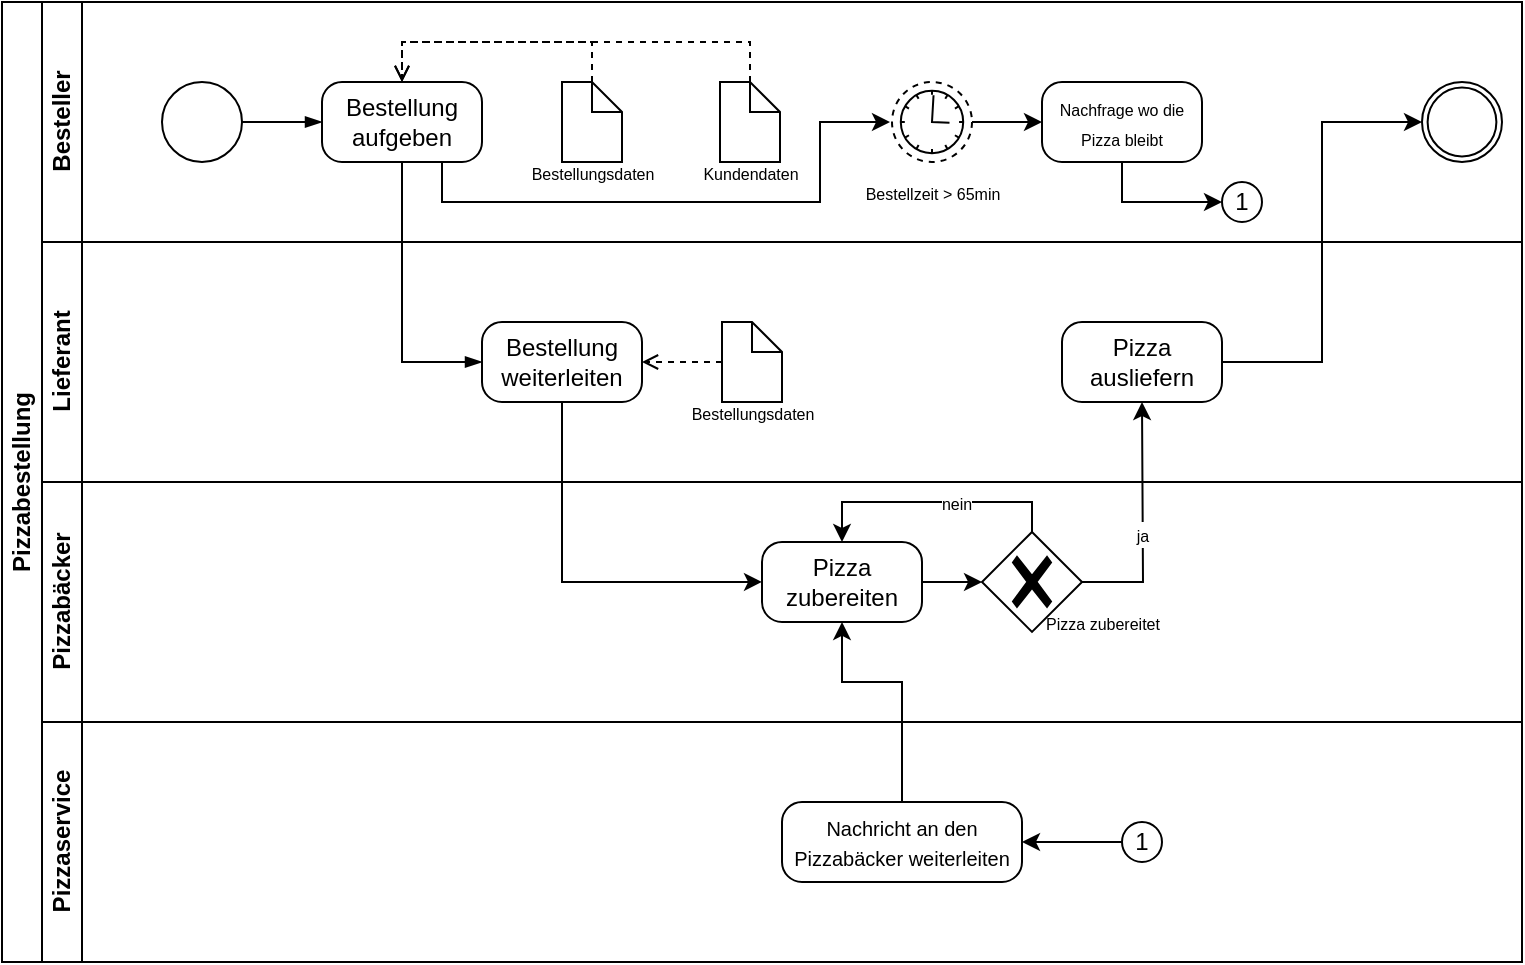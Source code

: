 <mxfile version="23.1.5" type="github">
  <diagram name="Seite-1" id="WTBAxA2iXZAQIMYn6fSl">
    <mxGraphModel dx="1534" dy="831" grid="1" gridSize="10" guides="1" tooltips="1" connect="1" arrows="1" fold="1" page="1" pageScale="1" pageWidth="827" pageHeight="1169" math="0" shadow="0">
      <root>
        <mxCell id="0" />
        <mxCell id="1" parent="0" />
        <mxCell id="xDKVVy-xrMNrOV89pV4P-1" value="Pizzabestellung" style="swimlane;html=1;childLayout=stackLayout;resizeParent=1;resizeParentMax=0;horizontal=0;startSize=20;horizontalStack=0;whiteSpace=wrap;" vertex="1" parent="1">
          <mxGeometry x="40" y="40" width="760" height="480" as="geometry" />
        </mxCell>
        <mxCell id="xDKVVy-xrMNrOV89pV4P-2" value="Besteller" style="swimlane;html=1;startSize=20;horizontal=0;" vertex="1" parent="xDKVVy-xrMNrOV89pV4P-1">
          <mxGeometry x="20" width="740" height="120" as="geometry" />
        </mxCell>
        <mxCell id="xDKVVy-xrMNrOV89pV4P-6" value="" style="points=[[0.145,0.145,0],[0.5,0,0],[0.855,0.145,0],[1,0.5,0],[0.855,0.855,0],[0.5,1,0],[0.145,0.855,0],[0,0.5,0]];shape=mxgraph.bpmn.event;html=1;verticalLabelPosition=bottom;labelBackgroundColor=#ffffff;verticalAlign=top;align=center;perimeter=ellipsePerimeter;outlineConnect=0;aspect=fixed;outline=standard;symbol=general;" vertex="1" parent="xDKVVy-xrMNrOV89pV4P-2">
          <mxGeometry x="60" y="40" width="40" height="40" as="geometry" />
        </mxCell>
        <mxCell id="xDKVVy-xrMNrOV89pV4P-7" value="Bestellung aufgeben" style="points=[[0.25,0,0],[0.5,0,0],[0.75,0,0],[1,0.25,0],[1,0.5,0],[1,0.75,0],[0.75,1,0],[0.5,1,0],[0.25,1,0],[0,0.75,0],[0,0.5,0],[0,0.25,0]];shape=mxgraph.bpmn.task;whiteSpace=wrap;rectStyle=rounded;size=10;html=1;container=1;expand=0;collapsible=0;taskMarker=abstract;" vertex="1" parent="xDKVVy-xrMNrOV89pV4P-2">
          <mxGeometry x="140" y="40" width="80" height="40" as="geometry" />
        </mxCell>
        <mxCell id="xDKVVy-xrMNrOV89pV4P-8" value="" style="shape=mxgraph.bpmn.data;labelPosition=center;verticalLabelPosition=bottom;align=center;verticalAlign=top;size=15;html=1;" vertex="1" parent="xDKVVy-xrMNrOV89pV4P-2">
          <mxGeometry x="260" y="40" width="30" height="40" as="geometry" />
        </mxCell>
        <mxCell id="xDKVVy-xrMNrOV89pV4P-9" style="edgeStyle=orthogonalEdgeStyle;rounded=0;orthogonalLoop=1;jettySize=auto;html=1;entryX=0.5;entryY=0;entryDx=0;entryDy=0;entryPerimeter=0;exitX=0;exitY=0;exitDx=15;exitDy=0;exitPerimeter=0;dashed=1;endArrow=open;endFill=0;" edge="1" parent="xDKVVy-xrMNrOV89pV4P-2" source="xDKVVy-xrMNrOV89pV4P-8" target="xDKVVy-xrMNrOV89pV4P-7">
          <mxGeometry relative="1" as="geometry" />
        </mxCell>
        <mxCell id="xDKVVy-xrMNrOV89pV4P-10" style="edgeStyle=orthogonalEdgeStyle;rounded=0;orthogonalLoop=1;jettySize=auto;html=1;entryX=0;entryY=0.5;entryDx=0;entryDy=0;entryPerimeter=0;endArrow=blockThin;endFill=1;" edge="1" parent="xDKVVy-xrMNrOV89pV4P-2" source="xDKVVy-xrMNrOV89pV4P-6" target="xDKVVy-xrMNrOV89pV4P-7">
          <mxGeometry relative="1" as="geometry" />
        </mxCell>
        <mxCell id="xDKVVy-xrMNrOV89pV4P-11" value="&lt;font style=&quot;font-size: 8px;&quot;&gt;Bestellungsdaten&lt;/font&gt;" style="text;html=1;align=center;verticalAlign=middle;resizable=0;points=[];autosize=1;strokeColor=none;fillColor=none;" vertex="1" parent="xDKVVy-xrMNrOV89pV4P-2">
          <mxGeometry x="235" y="70" width="80" height="30" as="geometry" />
        </mxCell>
        <mxCell id="xDKVVy-xrMNrOV89pV4P-16" style="edgeStyle=orthogonalEdgeStyle;rounded=0;orthogonalLoop=1;jettySize=auto;html=1;dashed=1;endArrow=open;endFill=0;" edge="1" parent="xDKVVy-xrMNrOV89pV4P-2" source="xDKVVy-xrMNrOV89pV4P-15">
          <mxGeometry relative="1" as="geometry">
            <mxPoint x="180" y="40" as="targetPoint" />
            <Array as="points">
              <mxPoint x="354" y="20" />
              <mxPoint x="180" y="20" />
            </Array>
          </mxGeometry>
        </mxCell>
        <mxCell id="xDKVVy-xrMNrOV89pV4P-15" value="" style="shape=mxgraph.bpmn.data;labelPosition=center;verticalLabelPosition=bottom;align=center;verticalAlign=top;size=15;html=1;" vertex="1" parent="xDKVVy-xrMNrOV89pV4P-2">
          <mxGeometry x="339" y="40" width="30" height="40" as="geometry" />
        </mxCell>
        <mxCell id="xDKVVy-xrMNrOV89pV4P-17" value="&lt;font style=&quot;font-size: 8px;&quot;&gt;Kundendaten&lt;/font&gt;" style="text;html=1;align=center;verticalAlign=middle;resizable=0;points=[];autosize=1;strokeColor=none;fillColor=none;" vertex="1" parent="xDKVVy-xrMNrOV89pV4P-2">
          <mxGeometry x="319" y="70" width="70" height="30" as="geometry" />
        </mxCell>
        <mxCell id="xDKVVy-xrMNrOV89pV4P-27" value="" style="points=[[0.145,0.145,0],[0.5,0,0],[0.855,0.145,0],[1,0.5,0],[0.855,0.855,0],[0.5,1,0],[0.145,0.855,0],[0,0.5,0]];shape=mxgraph.bpmn.event;html=1;verticalLabelPosition=bottom;labelBackgroundColor=#ffffff;verticalAlign=top;align=center;perimeter=ellipsePerimeter;outlineConnect=0;aspect=fixed;outline=throwing;symbol=general;" vertex="1" parent="xDKVVy-xrMNrOV89pV4P-2">
          <mxGeometry x="690" y="40" width="40" height="40" as="geometry" />
        </mxCell>
        <mxCell id="xDKVVy-xrMNrOV89pV4P-54" style="edgeStyle=orthogonalEdgeStyle;rounded=0;orthogonalLoop=1;jettySize=auto;html=1;exitX=0.75;exitY=1;exitDx=0;exitDy=0;exitPerimeter=0;" edge="1" parent="xDKVVy-xrMNrOV89pV4P-2" source="xDKVVy-xrMNrOV89pV4P-7">
          <mxGeometry relative="1" as="geometry">
            <mxPoint x="389.02" y="65" as="sourcePoint" />
            <mxPoint x="424" y="60" as="targetPoint" />
            <Array as="points">
              <mxPoint x="200" y="100" />
              <mxPoint x="389" y="100" />
              <mxPoint x="389" y="60" />
              <mxPoint x="424" y="60" />
            </Array>
          </mxGeometry>
        </mxCell>
        <mxCell id="xDKVVy-xrMNrOV89pV4P-55" value="" style="points=[[0.145,0.145,0],[0.5,0,0],[0.855,0.145,0],[1,0.5,0],[0.855,0.855,0],[0.5,1,0],[0.145,0.855,0],[0,0.5,0]];shape=mxgraph.bpmn.event;html=1;verticalLabelPosition=bottom;labelBackgroundColor=#ffffff;verticalAlign=top;align=center;perimeter=ellipsePerimeter;outlineConnect=0;aspect=fixed;outline=eventNonint;symbol=timer;" vertex="1" parent="xDKVVy-xrMNrOV89pV4P-2">
          <mxGeometry x="425" y="40" width="40" height="40" as="geometry" />
        </mxCell>
        <mxCell id="xDKVVy-xrMNrOV89pV4P-56" value="&lt;font style=&quot;font-size: 8px;&quot;&gt;Bestellzeit &amp;gt; 65min&lt;/font&gt;" style="text;html=1;align=center;verticalAlign=middle;resizable=0;points=[];autosize=1;strokeColor=none;fillColor=none;" vertex="1" parent="xDKVVy-xrMNrOV89pV4P-2">
          <mxGeometry x="400" y="80" width="90" height="30" as="geometry" />
        </mxCell>
        <mxCell id="xDKVVy-xrMNrOV89pV4P-57" value="&lt;font style=&quot;font-size: 8px;&quot;&gt;Nachfrage wo die Pizza bleibt&lt;/font&gt;" style="points=[[0.25,0,0],[0.5,0,0],[0.75,0,0],[1,0.25,0],[1,0.5,0],[1,0.75,0],[0.75,1,0],[0.5,1,0],[0.25,1,0],[0,0.75,0],[0,0.5,0],[0,0.25,0]];shape=mxgraph.bpmn.task;whiteSpace=wrap;rectStyle=rounded;size=10;html=1;container=1;expand=0;collapsible=0;taskMarker=abstract;" vertex="1" parent="xDKVVy-xrMNrOV89pV4P-2">
          <mxGeometry x="500" y="40" width="80" height="40" as="geometry" />
        </mxCell>
        <mxCell id="xDKVVy-xrMNrOV89pV4P-58" style="edgeStyle=orthogonalEdgeStyle;rounded=0;orthogonalLoop=1;jettySize=auto;html=1;entryX=0;entryY=0.5;entryDx=0;entryDy=0;entryPerimeter=0;" edge="1" parent="xDKVVy-xrMNrOV89pV4P-2" source="xDKVVy-xrMNrOV89pV4P-55" target="xDKVVy-xrMNrOV89pV4P-57">
          <mxGeometry relative="1" as="geometry" />
        </mxCell>
        <mxCell id="xDKVVy-xrMNrOV89pV4P-64" value="1" style="ellipse;whiteSpace=wrap;html=1;" vertex="1" parent="xDKVVy-xrMNrOV89pV4P-2">
          <mxGeometry x="590" y="90" width="20" height="20" as="geometry" />
        </mxCell>
        <mxCell id="xDKVVy-xrMNrOV89pV4P-65" value="" style="edgeStyle=orthogonalEdgeStyle;rounded=0;orthogonalLoop=1;jettySize=auto;html=1;entryX=0;entryY=0.5;entryDx=0;entryDy=0;" edge="1" parent="xDKVVy-xrMNrOV89pV4P-2" source="xDKVVy-xrMNrOV89pV4P-57" target="xDKVVy-xrMNrOV89pV4P-64">
          <mxGeometry relative="1" as="geometry">
            <Array as="points">
              <mxPoint x="540" y="100" />
            </Array>
          </mxGeometry>
        </mxCell>
        <mxCell id="xDKVVy-xrMNrOV89pV4P-3" value="Lieferant" style="swimlane;html=1;startSize=20;horizontal=0;" vertex="1" parent="xDKVVy-xrMNrOV89pV4P-1">
          <mxGeometry x="20" y="120" width="740" height="120" as="geometry" />
        </mxCell>
        <mxCell id="xDKVVy-xrMNrOV89pV4P-12" value="Bestellung weiterleiten" style="points=[[0.25,0,0],[0.5,0,0],[0.75,0,0],[1,0.25,0],[1,0.5,0],[1,0.75,0],[0.75,1,0],[0.5,1,0],[0.25,1,0],[0,0.75,0],[0,0.5,0],[0,0.25,0]];shape=mxgraph.bpmn.task;whiteSpace=wrap;rectStyle=rounded;size=10;html=1;container=1;expand=0;collapsible=0;taskMarker=abstract;" vertex="1" parent="xDKVVy-xrMNrOV89pV4P-3">
          <mxGeometry x="220" y="40" width="80" height="40" as="geometry" />
        </mxCell>
        <mxCell id="xDKVVy-xrMNrOV89pV4P-18" value="" style="shape=mxgraph.bpmn.data;labelPosition=center;verticalLabelPosition=bottom;align=center;verticalAlign=top;size=15;html=1;" vertex="1" parent="xDKVVy-xrMNrOV89pV4P-3">
          <mxGeometry x="340" y="40" width="30" height="40" as="geometry" />
        </mxCell>
        <mxCell id="xDKVVy-xrMNrOV89pV4P-19" value="&lt;font style=&quot;font-size: 8px;&quot;&gt;Bestellungsdaten&lt;/font&gt;" style="text;html=1;align=center;verticalAlign=middle;resizable=0;points=[];autosize=1;strokeColor=none;fillColor=none;" vertex="1" parent="xDKVVy-xrMNrOV89pV4P-3">
          <mxGeometry x="315" y="70" width="80" height="30" as="geometry" />
        </mxCell>
        <mxCell id="xDKVVy-xrMNrOV89pV4P-20" style="edgeStyle=orthogonalEdgeStyle;rounded=0;orthogonalLoop=1;jettySize=auto;html=1;entryX=1;entryY=0.5;entryDx=0;entryDy=0;entryPerimeter=0;exitX=0;exitY=0.5;exitDx=0;exitDy=0;exitPerimeter=0;endArrow=open;endFill=0;dashed=1;" edge="1" parent="xDKVVy-xrMNrOV89pV4P-3" source="xDKVVy-xrMNrOV89pV4P-18" target="xDKVVy-xrMNrOV89pV4P-12">
          <mxGeometry relative="1" as="geometry" />
        </mxCell>
        <mxCell id="xDKVVy-xrMNrOV89pV4P-25" value="Pizza ausliefern" style="points=[[0.25,0,0],[0.5,0,0],[0.75,0,0],[1,0.25,0],[1,0.5,0],[1,0.75,0],[0.75,1,0],[0.5,1,0],[0.25,1,0],[0,0.75,0],[0,0.5,0],[0,0.25,0]];shape=mxgraph.bpmn.task;whiteSpace=wrap;rectStyle=rounded;size=10;html=1;container=1;expand=0;collapsible=0;taskMarker=abstract;" vertex="1" parent="xDKVVy-xrMNrOV89pV4P-3">
          <mxGeometry x="510" y="40" width="80" height="40" as="geometry" />
        </mxCell>
        <mxCell id="xDKVVy-xrMNrOV89pV4P-4" value="Pizzabäcker" style="swimlane;html=1;startSize=20;horizontal=0;" vertex="1" parent="xDKVVy-xrMNrOV89pV4P-1">
          <mxGeometry x="20" y="240" width="740" height="120" as="geometry" />
        </mxCell>
        <mxCell id="xDKVVy-xrMNrOV89pV4P-44" style="edgeStyle=orthogonalEdgeStyle;rounded=0;orthogonalLoop=1;jettySize=auto;html=1;" edge="1" parent="xDKVVy-xrMNrOV89pV4P-4" source="xDKVVy-xrMNrOV89pV4P-14" target="xDKVVy-xrMNrOV89pV4P-42">
          <mxGeometry relative="1" as="geometry" />
        </mxCell>
        <mxCell id="xDKVVy-xrMNrOV89pV4P-14" value="Pizza zubereiten" style="points=[[0.25,0,0],[0.5,0,0],[0.75,0,0],[1,0.25,0],[1,0.5,0],[1,0.75,0],[0.75,1,0],[0.5,1,0],[0.25,1,0],[0,0.75,0],[0,0.5,0],[0,0.25,0]];shape=mxgraph.bpmn.task;whiteSpace=wrap;rectStyle=rounded;size=10;html=1;container=1;expand=0;collapsible=0;taskMarker=abstract;" vertex="1" parent="xDKVVy-xrMNrOV89pV4P-4">
          <mxGeometry x="360" y="29.98" width="80" height="40" as="geometry" />
        </mxCell>
        <mxCell id="xDKVVy-xrMNrOV89pV4P-61" style="edgeStyle=orthogonalEdgeStyle;rounded=0;orthogonalLoop=1;jettySize=auto;html=1;" edge="1" parent="xDKVVy-xrMNrOV89pV4P-4" source="xDKVVy-xrMNrOV89pV4P-42">
          <mxGeometry relative="1" as="geometry">
            <mxPoint x="550" y="-40" as="targetPoint" />
          </mxGeometry>
        </mxCell>
        <mxCell id="xDKVVy-xrMNrOV89pV4P-62" value="&lt;font style=&quot;font-size: 8px;&quot;&gt;ja&lt;/font&gt;" style="edgeLabel;html=1;align=center;verticalAlign=middle;resizable=0;points=[];" vertex="1" connectable="0" parent="xDKVVy-xrMNrOV89pV4P-61">
          <mxGeometry x="-0.096" y="1" relative="1" as="geometry">
            <mxPoint as="offset" />
          </mxGeometry>
        </mxCell>
        <mxCell id="xDKVVy-xrMNrOV89pV4P-42" value="" style="points=[[0.25,0.25,0],[0.5,0,0],[0.75,0.25,0],[1,0.5,0],[0.75,0.75,0],[0.5,1,0],[0.25,0.75,0],[0,0.5,0]];shape=mxgraph.bpmn.gateway2;html=1;verticalLabelPosition=bottom;labelBackgroundColor=#ffffff;verticalAlign=top;align=center;perimeter=rhombusPerimeter;outlineConnect=0;outline=none;symbol=none;gwType=exclusive;" vertex="1" parent="xDKVVy-xrMNrOV89pV4P-4">
          <mxGeometry x="470" y="24.98" width="50" height="50" as="geometry" />
        </mxCell>
        <mxCell id="xDKVVy-xrMNrOV89pV4P-43" value="&lt;font style=&quot;font-size: 8px;&quot;&gt;Pizza zubereitet&lt;/font&gt;" style="text;html=1;align=center;verticalAlign=middle;resizable=0;points=[];autosize=1;strokeColor=none;fillColor=none;" vertex="1" parent="xDKVVy-xrMNrOV89pV4P-4">
          <mxGeometry x="490" y="54.98" width="80" height="30" as="geometry" />
        </mxCell>
        <mxCell id="xDKVVy-xrMNrOV89pV4P-48" style="edgeStyle=orthogonalEdgeStyle;rounded=0;orthogonalLoop=1;jettySize=auto;html=1;entryX=0.5;entryY=0;entryDx=0;entryDy=0;entryPerimeter=0;" edge="1" parent="xDKVVy-xrMNrOV89pV4P-4" source="xDKVVy-xrMNrOV89pV4P-42" target="xDKVVy-xrMNrOV89pV4P-14">
          <mxGeometry relative="1" as="geometry">
            <Array as="points">
              <mxPoint x="495" y="9.98" />
              <mxPoint x="400" y="9.98" />
            </Array>
          </mxGeometry>
        </mxCell>
        <mxCell id="xDKVVy-xrMNrOV89pV4P-49" value="&lt;font style=&quot;font-size: 8px;&quot;&gt;nein&lt;/font&gt;" style="edgeLabel;html=1;align=center;verticalAlign=middle;resizable=0;points=[];" vertex="1" connectable="0" parent="xDKVVy-xrMNrOV89pV4P-48">
          <mxGeometry x="-0.188" relative="1" as="geometry">
            <mxPoint as="offset" />
          </mxGeometry>
        </mxCell>
        <mxCell id="xDKVVy-xrMNrOV89pV4P-5" value="Pizzaservice" style="swimlane;html=1;startSize=20;horizontal=0;" vertex="1" parent="xDKVVy-xrMNrOV89pV4P-1">
          <mxGeometry x="20" y="360" width="740" height="120" as="geometry">
            <mxRectangle x="20" y="360" width="460" height="120" as="alternateBounds" />
          </mxGeometry>
        </mxCell>
        <mxCell id="xDKVVy-xrMNrOV89pV4P-66" value="1" style="ellipse;whiteSpace=wrap;html=1;" vertex="1" parent="xDKVVy-xrMNrOV89pV4P-5">
          <mxGeometry x="540" y="50.0" width="20" height="20" as="geometry" />
        </mxCell>
        <mxCell id="xDKVVy-xrMNrOV89pV4P-67" value="&lt;font style=&quot;font-size: 10px;&quot;&gt;Nachricht an den Pizzabäcker weiterleiten&lt;/font&gt;" style="points=[[0.25,0,0],[0.5,0,0],[0.75,0,0],[1,0.25,0],[1,0.5,0],[1,0.75,0],[0.75,1,0],[0.5,1,0],[0.25,1,0],[0,0.75,0],[0,0.5,0],[0,0.25,0]];shape=mxgraph.bpmn.task;whiteSpace=wrap;rectStyle=rounded;size=10;html=1;container=1;expand=0;collapsible=0;taskMarker=abstract;" vertex="1" parent="xDKVVy-xrMNrOV89pV4P-5">
          <mxGeometry x="370" y="40" width="120" height="40" as="geometry" />
        </mxCell>
        <mxCell id="xDKVVy-xrMNrOV89pV4P-68" style="edgeStyle=orthogonalEdgeStyle;rounded=0;orthogonalLoop=1;jettySize=auto;html=1;exitX=0;exitY=0.5;exitDx=0;exitDy=0;entryX=1;entryY=0.5;entryDx=0;entryDy=0;entryPerimeter=0;" edge="1" parent="xDKVVy-xrMNrOV89pV4P-5" source="xDKVVy-xrMNrOV89pV4P-66" target="xDKVVy-xrMNrOV89pV4P-67">
          <mxGeometry relative="1" as="geometry" />
        </mxCell>
        <mxCell id="xDKVVy-xrMNrOV89pV4P-13" style="edgeStyle=orthogonalEdgeStyle;rounded=0;orthogonalLoop=1;jettySize=auto;html=1;entryX=0;entryY=0.5;entryDx=0;entryDy=0;entryPerimeter=0;endArrow=blockThin;endFill=1;" edge="1" parent="xDKVVy-xrMNrOV89pV4P-1" source="xDKVVy-xrMNrOV89pV4P-7" target="xDKVVy-xrMNrOV89pV4P-12">
          <mxGeometry relative="1" as="geometry">
            <Array as="points">
              <mxPoint x="200" y="180" />
            </Array>
          </mxGeometry>
        </mxCell>
        <mxCell id="xDKVVy-xrMNrOV89pV4P-28" style="edgeStyle=orthogonalEdgeStyle;rounded=0;orthogonalLoop=1;jettySize=auto;html=1;entryX=0;entryY=0.5;entryDx=0;entryDy=0;entryPerimeter=0;" edge="1" parent="xDKVVy-xrMNrOV89pV4P-1" source="xDKVVy-xrMNrOV89pV4P-25" target="xDKVVy-xrMNrOV89pV4P-27">
          <mxGeometry relative="1" as="geometry" />
        </mxCell>
        <mxCell id="xDKVVy-xrMNrOV89pV4P-60" style="edgeStyle=orthogonalEdgeStyle;rounded=0;orthogonalLoop=1;jettySize=auto;html=1;exitX=0.5;exitY=1;exitDx=0;exitDy=0;exitPerimeter=0;entryX=0;entryY=0.5;entryDx=0;entryDy=0;entryPerimeter=0;" edge="1" parent="xDKVVy-xrMNrOV89pV4P-1" source="xDKVVy-xrMNrOV89pV4P-12" target="xDKVVy-xrMNrOV89pV4P-14">
          <mxGeometry relative="1" as="geometry" />
        </mxCell>
        <mxCell id="xDKVVy-xrMNrOV89pV4P-71" style="edgeStyle=orthogonalEdgeStyle;rounded=0;orthogonalLoop=1;jettySize=auto;html=1;entryX=0.5;entryY=1;entryDx=0;entryDy=0;entryPerimeter=0;" edge="1" parent="xDKVVy-xrMNrOV89pV4P-1" source="xDKVVy-xrMNrOV89pV4P-67" target="xDKVVy-xrMNrOV89pV4P-14">
          <mxGeometry relative="1" as="geometry">
            <Array as="points">
              <mxPoint x="450" y="340" />
              <mxPoint x="420" y="340" />
            </Array>
          </mxGeometry>
        </mxCell>
      </root>
    </mxGraphModel>
  </diagram>
</mxfile>
